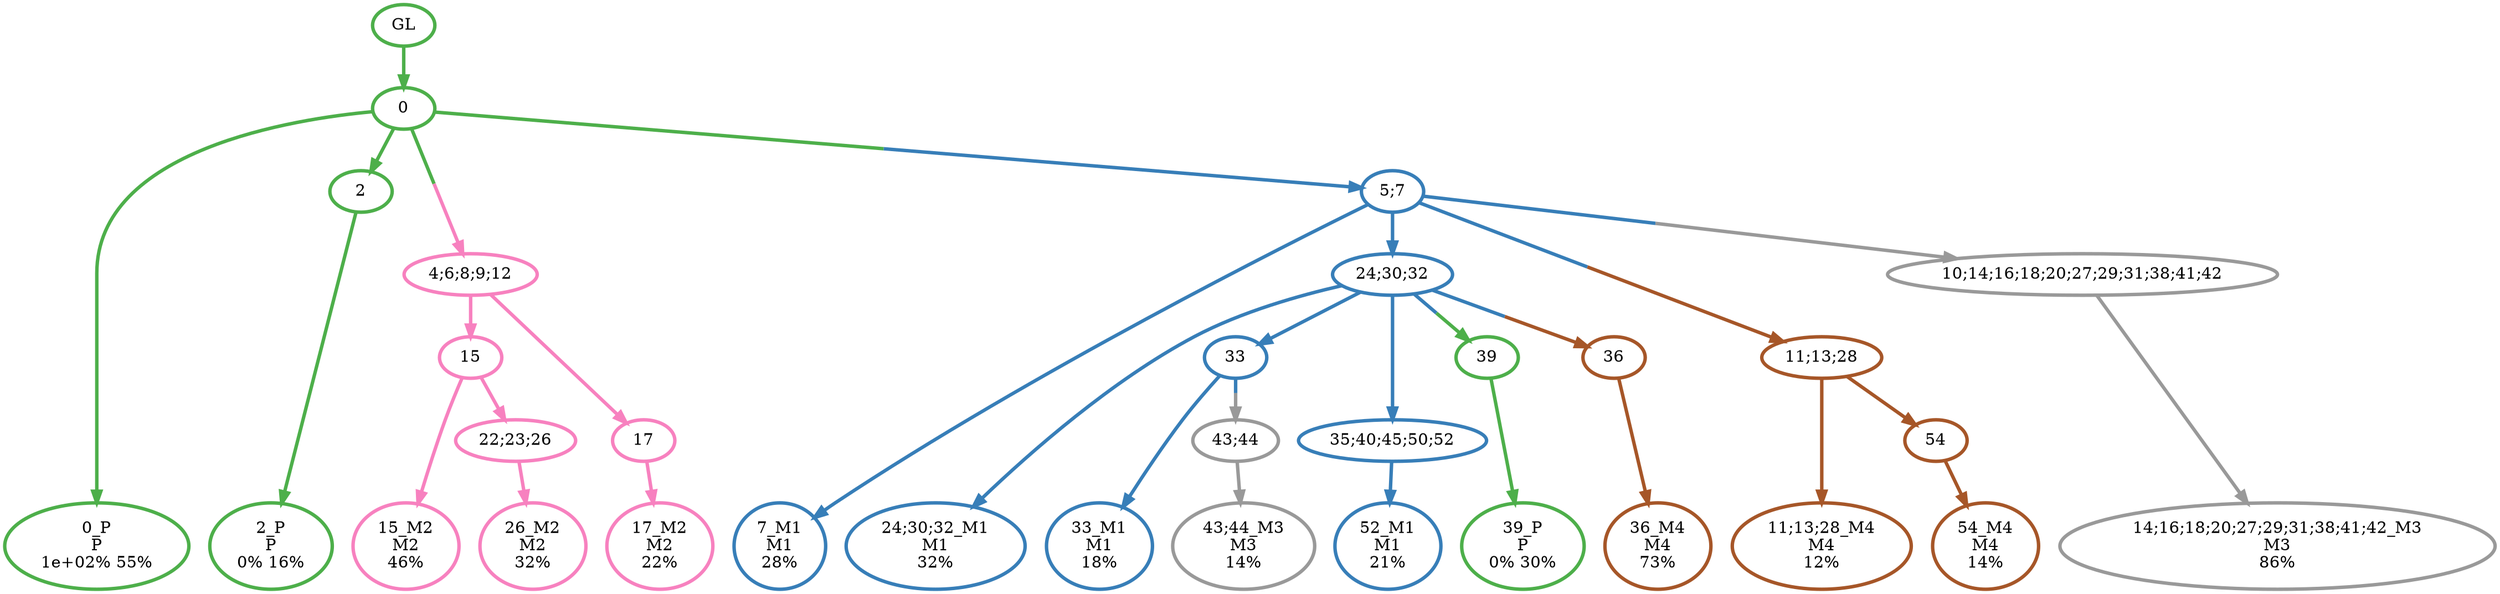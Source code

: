 digraph T {
	{
		rank=same
		29 [penwidth=3,colorscheme=set19,color=3,label="0_P\nP\n1e+02% 55%"]
		27 [penwidth=3,colorscheme=set19,color=3,label="2_P\nP\n0% 16%"]
		25 [penwidth=3,colorscheme=set19,color=3,label="39_P\nP\n0% 30%"]
		24 [penwidth=3,colorscheme=set19,color=2,label="7_M1\nM1\n28%"]
		23 [penwidth=3,colorscheme=set19,color=2,label="24;30;32_M1\nM1\n32%"]
		21 [penwidth=3,colorscheme=set19,color=2,label="33_M1\nM1\n18%"]
		19 [penwidth=3,colorscheme=set19,color=2,label="52_M1\nM1\n21%"]
		17 [penwidth=3,colorscheme=set19,color=8,label="15_M2\nM2\n46%"]
		15 [penwidth=3,colorscheme=set19,color=8,label="26_M2\nM2\n32%"]
		13 [penwidth=3,colorscheme=set19,color=8,label="17_M2\nM2\n22%"]
		12 [penwidth=3,colorscheme=set19,color=9,label="14;16;18;20;27;29;31;38;41;42_M3\nM3\n86%"]
		11 [penwidth=3,colorscheme=set19,color=9,label="43;44_M3\nM3\n14%"]
		10 [penwidth=3,colorscheme=set19,color=7,label="11;13;28_M4\nM4\n12%"]
		8 [penwidth=3,colorscheme=set19,color=7,label="54_M4\nM4\n14%"]
		7 [penwidth=3,colorscheme=set19,color=7,label="36_M4\nM4\n73%"]
	}
	31 [penwidth=3,colorscheme=set19,color=3,label="GL"]
	30 [penwidth=3,colorscheme=set19,color=3,label="0"]
	28 [penwidth=3,colorscheme=set19,color=3,label="2"]
	26 [penwidth=3,colorscheme=set19,color=2,label="24;30;32"]
	22 [penwidth=3,colorscheme=set19,color=2,label="33"]
	20 [penwidth=3,colorscheme=set19,color=2,label="35;40;45;50;52"]
	18 [penwidth=3,colorscheme=set19,color=8,label="15"]
	16 [penwidth=3,colorscheme=set19,color=8,label="22;23;26"]
	14 [penwidth=3,colorscheme=set19,color=8,label="17"]
	9 [penwidth=3,colorscheme=set19,color=7,label="54"]
	6 [penwidth=3,colorscheme=set19,color=3,label="39"]
	5 [penwidth=3,colorscheme=set19,color=9,label="43;44"]
	4 [penwidth=3,colorscheme=set19,color=7,label="36"]
	3 [penwidth=3,colorscheme=set19,color=7,label="11;13;28"]
	2 [penwidth=3,colorscheme=set19,color=9,label="10;14;16;18;20;27;29;31;38;41;42"]
	1 [penwidth=3,colorscheme=set19,color=8,label="4;6;8;9;12"]
	0 [penwidth=3,colorscheme=set19,color=2,label="5;7"]
	31 -> 30 [penwidth=3,colorscheme=set19,color=3]
	30 -> 29 [penwidth=3,colorscheme=set19,color=3]
	30 -> 28 [penwidth=3,colorscheme=set19,color=3]
	30 -> 1 [penwidth=3,colorscheme=set19,color="3;0.5:8"]
	30 -> 0 [penwidth=3,colorscheme=set19,color="3;0.5:2"]
	28 -> 27 [penwidth=3,colorscheme=set19,color=3]
	26 -> 23 [penwidth=3,colorscheme=set19,color=2]
	26 -> 22 [penwidth=3,colorscheme=set19,color=2]
	26 -> 20 [penwidth=3,colorscheme=set19,color=2]
	26 -> 4 [penwidth=3,colorscheme=set19,color="2;0.5:7"]
	26 -> 6 [penwidth=3,colorscheme=set19,color="2;0.5:3"]
	22 -> 21 [penwidth=3,colorscheme=set19,color=2]
	22 -> 5 [penwidth=3,colorscheme=set19,color="2;0.5:9"]
	20 -> 19 [penwidth=3,colorscheme=set19,color=2]
	18 -> 17 [penwidth=3,colorscheme=set19,color=8]
	18 -> 16 [penwidth=3,colorscheme=set19,color=8]
	16 -> 15 [penwidth=3,colorscheme=set19,color=8]
	14 -> 13 [penwidth=3,colorscheme=set19,color=8]
	9 -> 8 [penwidth=3,colorscheme=set19,color=7]
	6 -> 25 [penwidth=3,colorscheme=set19,color=3]
	5 -> 11 [penwidth=3,colorscheme=set19,color=9]
	4 -> 7 [penwidth=3,colorscheme=set19,color=7]
	3 -> 10 [penwidth=3,colorscheme=set19,color=7]
	3 -> 9 [penwidth=3,colorscheme=set19,color=7]
	2 -> 12 [penwidth=3,colorscheme=set19,color=9]
	1 -> 18 [penwidth=3,colorscheme=set19,color=8]
	1 -> 14 [penwidth=3,colorscheme=set19,color=8]
	0 -> 26 [penwidth=3,colorscheme=set19,color=2]
	0 -> 24 [penwidth=3,colorscheme=set19,color=2]
	0 -> 3 [penwidth=3,colorscheme=set19,color="2;0.5:7"]
	0 -> 2 [penwidth=3,colorscheme=set19,color="2;0.5:9"]
}
